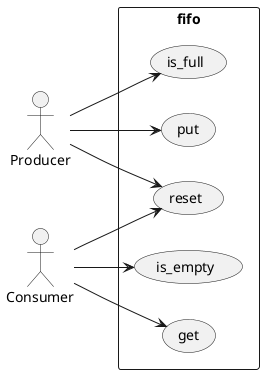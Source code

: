 @startuml "Use case of FIFO Queue"
left to right direction
actor "Producer" as producer
actor "Consumer" as consumer

rectangle fifo {
  usecase "put" as put
  usecase "get" as get
  usecase "reset" as reset
  usecase "is_empty" as is_empty
  usecase "is_full" as is_full

}

producer --> put
consumer --> get
producer --> reset
producer --> is_full
consumer --> is_empty
consumer --> reset

@enduml


